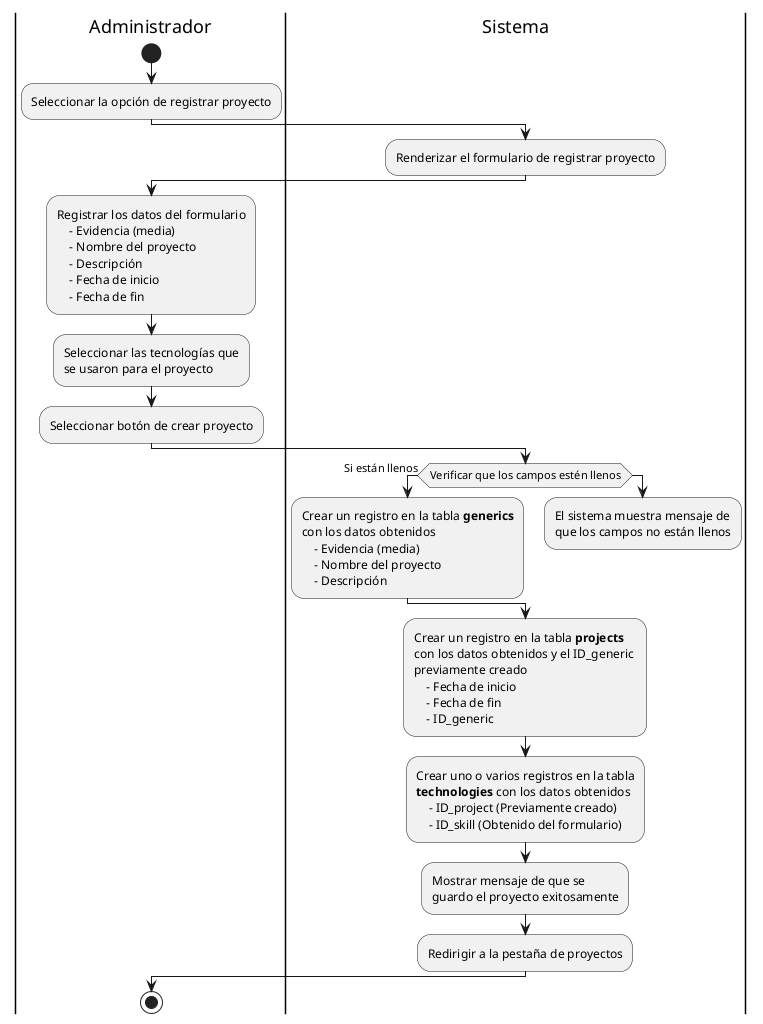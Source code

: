 @startuml 

|Administrador|
start
:Seleccionar la opción de registrar proyecto;

|Sistema|
:Renderizar el formulario de registrar proyecto;

|Administrador|
:Registrar los datos del formulario
    - Evidencia (media)
    - Nombre del proyecto
    - Descripción
    - Fecha de inicio
    - Fecha de fin;

:Seleccionar las tecnologías que 
se usaron para el proyecto;
:Seleccionar botón de crear proyecto;

|Sistema|
if (Verificar que los campos estén llenos) then (Si están llenos)
    :Crear un registro en la tabla **generics** 
    con los datos obtenidos
        - Evidencia (media)
        - Nombre del proyecto
        - Descripción;
else
    :El sistema muestra mensaje de 
    que los campos no están llenos;
    detach
endif

:Crear un registro en la tabla **projects** 
con los datos obtenidos y el ID_generic 
previamente creado
    - Fecha de inicio
    - Fecha de fin
    - ID_generic;
:Crear uno o varios registros en la tabla 
**technologies** con los datos obtenidos
    - ID_project (Previamente creado)
    - ID_skill (Obtenido del formulario);
:Mostrar mensaje de que se 
guardo el proyecto exitosamente;
:Redirigir a la pestaña de proyectos;

|Administrador|
stop

@enduml